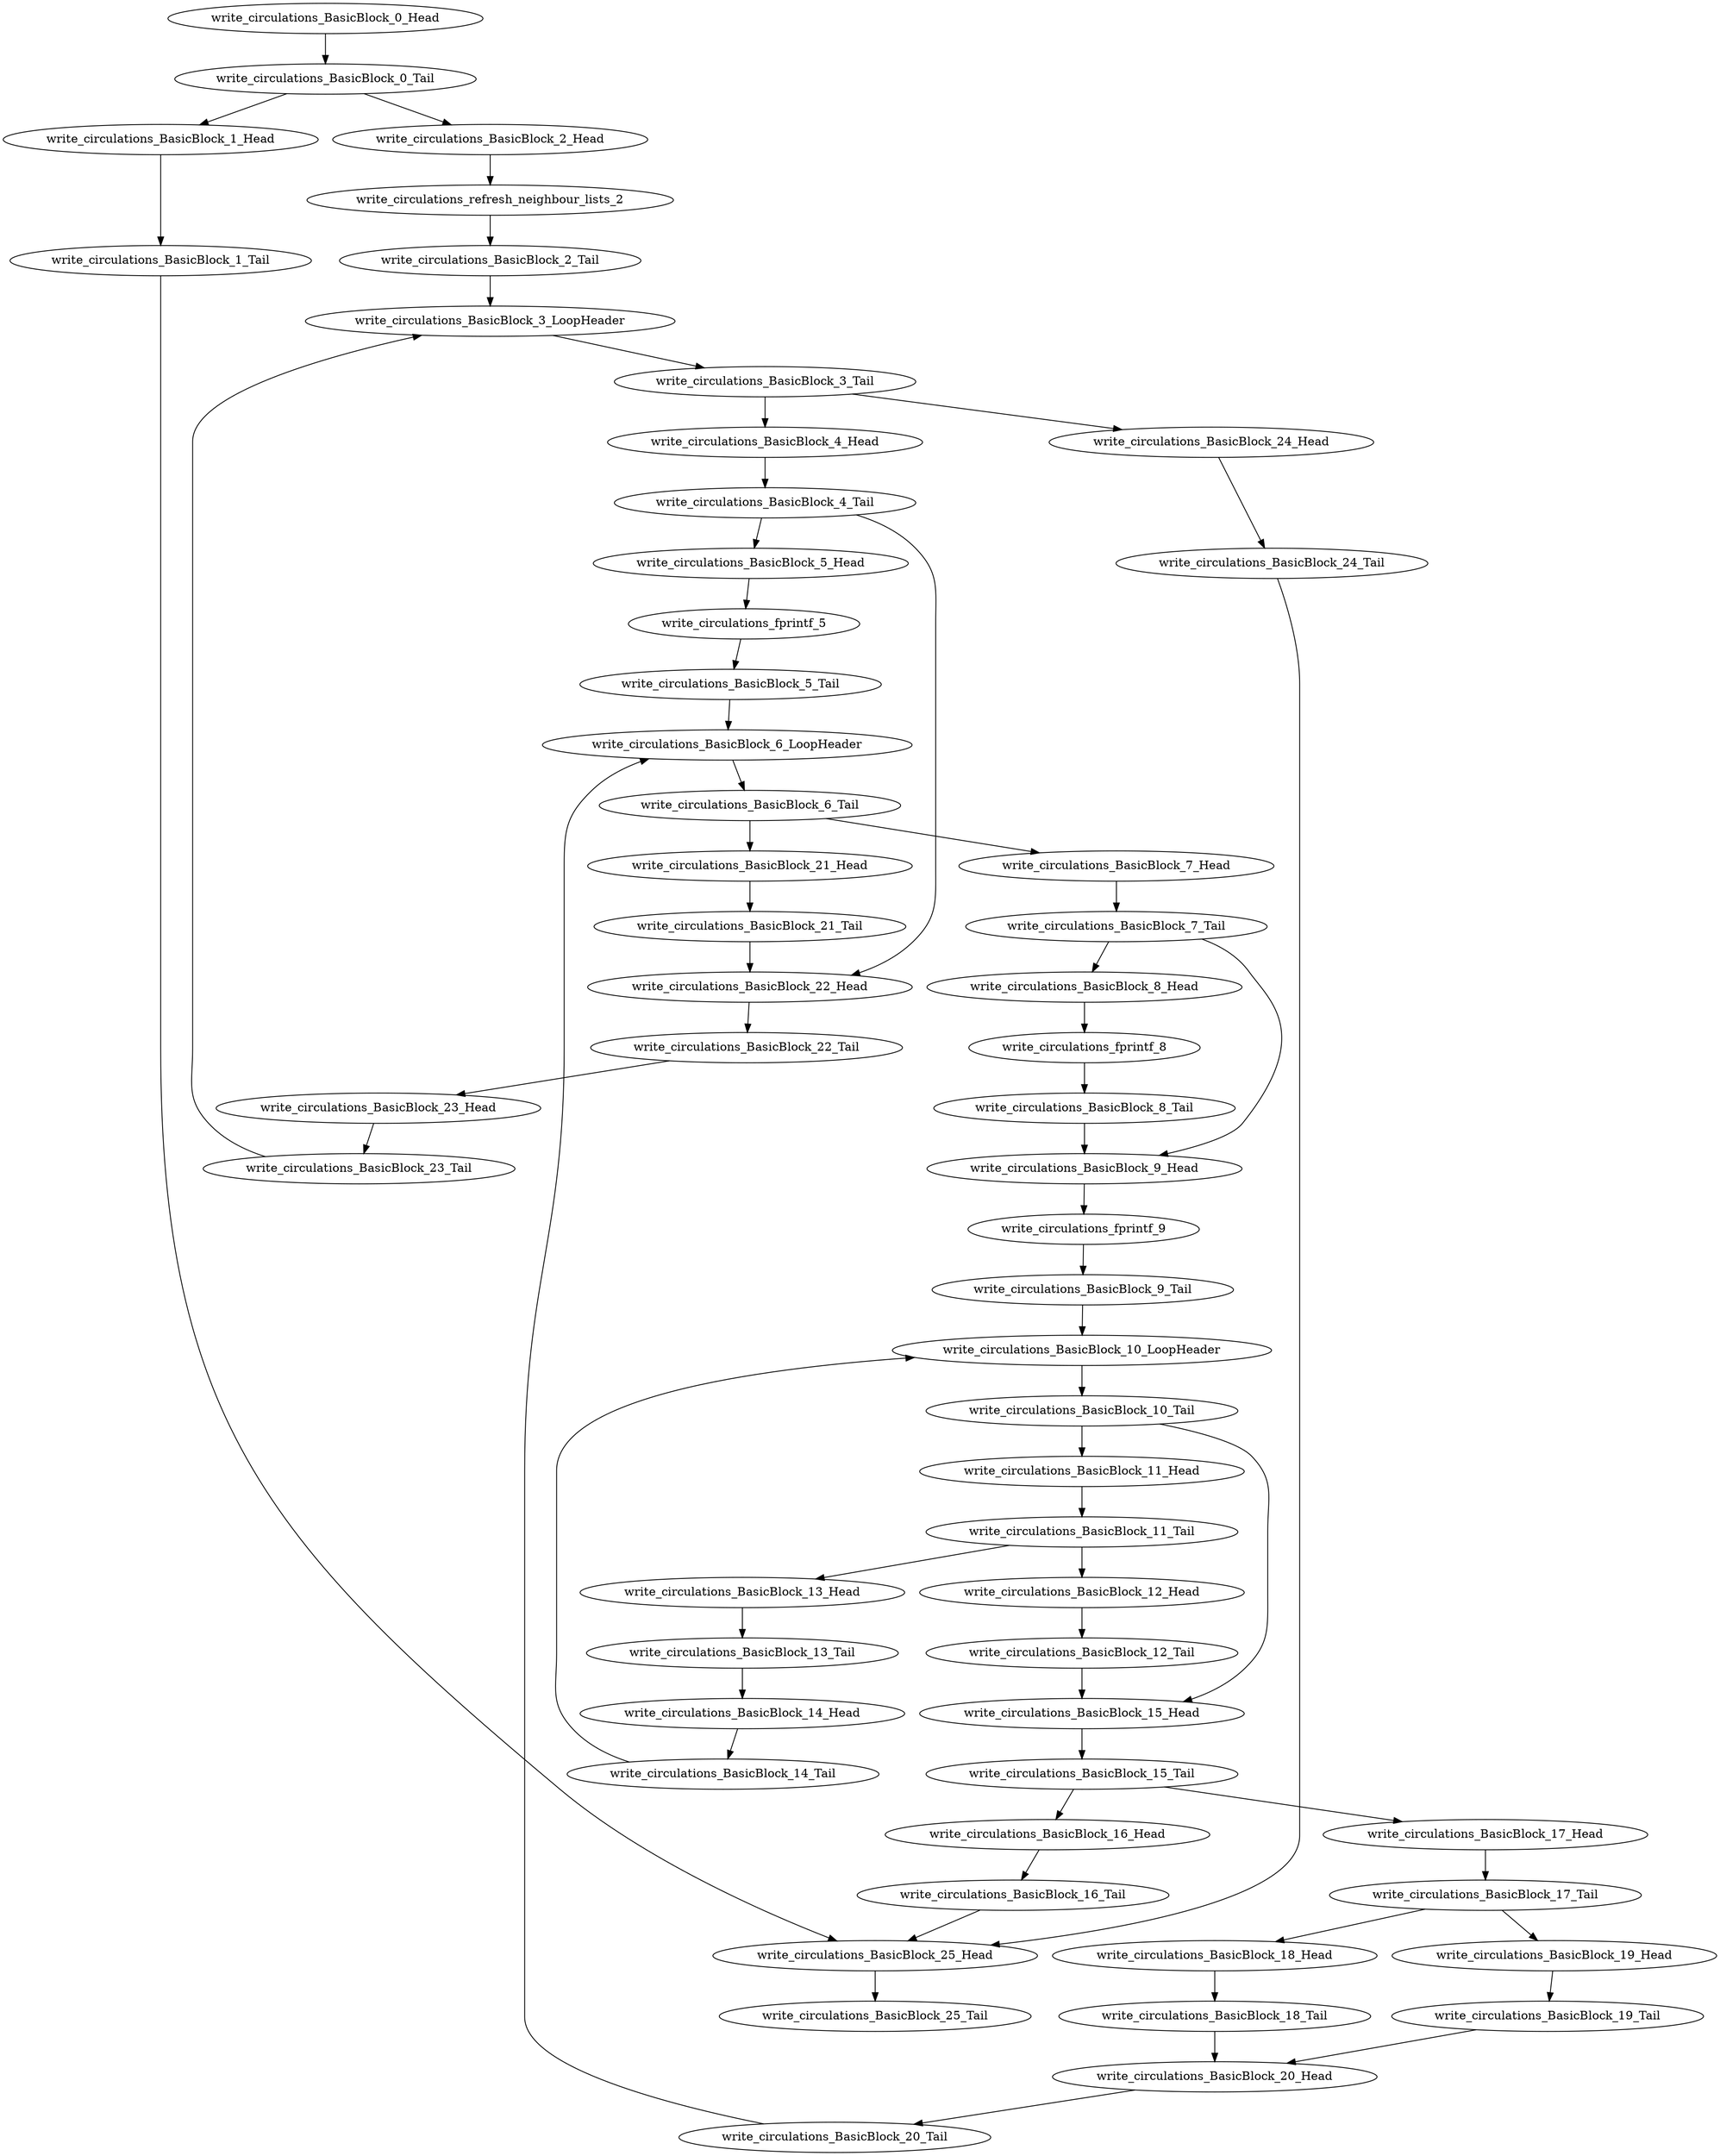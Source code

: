digraph G {
    "write_circulations_refresh_neighbour_lists_2" -> "write_circulations_BasicBlock_2_Tail"
    "write_circulations_BasicBlock_7_Head" -> "write_circulations_BasicBlock_7_Tail"
    "write_circulations_BasicBlock_0_Head" -> "write_circulations_BasicBlock_0_Tail"
    "write_circulations_BasicBlock_6_LoopHeader" -> "write_circulations_BasicBlock_6_Tail"
    "write_circulations_BasicBlock_18_Head" -> "write_circulations_BasicBlock_18_Tail"
    "write_circulations_BasicBlock_18_Tail" -> "write_circulations_BasicBlock_20_Head"
    "write_circulations_BasicBlock_2_Tail" -> "write_circulations_BasicBlock_3_LoopHeader"
    "write_circulations_BasicBlock_10_LoopHeader" -> "write_circulations_BasicBlock_10_Tail"
    "write_circulations_BasicBlock_13_Head" -> "write_circulations_BasicBlock_13_Tail"
    "write_circulations_BasicBlock_25_Head" -> "write_circulations_BasicBlock_25_Tail"
    "write_circulations_fprintf_9" -> "write_circulations_BasicBlock_9_Tail"
    "write_circulations_BasicBlock_12_Tail" -> "write_circulations_BasicBlock_15_Head"
    "write_circulations_BasicBlock_1_Tail" -> "write_circulations_BasicBlock_25_Head"
    "write_circulations_BasicBlock_23_Head" -> "write_circulations_BasicBlock_23_Tail"
    "write_circulations_BasicBlock_23_Tail" -> "write_circulations_BasicBlock_3_LoopHeader"
    "write_circulations_BasicBlock_2_Head" -> "write_circulations_refresh_neighbour_lists_2"
    "write_circulations_BasicBlock_5_Head" -> "write_circulations_fprintf_5"
    "write_circulations_BasicBlock_5_Tail" -> "write_circulations_BasicBlock_6_LoopHeader"
    "write_circulations_BasicBlock_4_Tail" -> "write_circulations_BasicBlock_5_Head"
    "write_circulations_BasicBlock_4_Tail" -> "write_circulations_BasicBlock_22_Head"
    "write_circulations_BasicBlock_13_Tail" -> "write_circulations_BasicBlock_14_Head"
    "write_circulations_BasicBlock_15_Head" -> "write_circulations_BasicBlock_15_Tail"
    "write_circulations_BasicBlock_16_Head" -> "write_circulations_BasicBlock_16_Tail"
    "write_circulations_fprintf_8" -> "write_circulations_BasicBlock_8_Tail"
    "write_circulations_BasicBlock_3_Tail" -> "write_circulations_BasicBlock_24_Head"
    "write_circulations_BasicBlock_3_Tail" -> "write_circulations_BasicBlock_4_Head"
    "write_circulations_BasicBlock_21_Tail" -> "write_circulations_BasicBlock_22_Head"
    "write_circulations_BasicBlock_7_Tail" -> "write_circulations_BasicBlock_9_Head"
    "write_circulations_BasicBlock_7_Tail" -> "write_circulations_BasicBlock_8_Head"
    "write_circulations_BasicBlock_8_Tail" -> "write_circulations_BasicBlock_9_Head"
    "write_circulations_BasicBlock_9_Head" -> "write_circulations_fprintf_9"
    "write_circulations_BasicBlock_17_Head" -> "write_circulations_BasicBlock_17_Tail"
    "write_circulations_BasicBlock_14_Tail" -> "write_circulations_BasicBlock_10_LoopHeader"
    "write_circulations_BasicBlock_14_Head" -> "write_circulations_BasicBlock_14_Tail"
    "write_circulations_BasicBlock_9_Tail" -> "write_circulations_BasicBlock_10_LoopHeader"
    "write_circulations_BasicBlock_12_Head" -> "write_circulations_BasicBlock_12_Tail"
    "write_circulations_BasicBlock_16_Tail" -> "write_circulations_BasicBlock_25_Head"
    "write_circulations_BasicBlock_11_Head" -> "write_circulations_BasicBlock_11_Tail"
    "write_circulations_BasicBlock_21_Head" -> "write_circulations_BasicBlock_21_Tail"
    "write_circulations_BasicBlock_24_Head" -> "write_circulations_BasicBlock_24_Tail"
    "write_circulations_BasicBlock_24_Tail" -> "write_circulations_BasicBlock_25_Head"
    "write_circulations_BasicBlock_8_Head" -> "write_circulations_fprintf_8"
    "write_circulations_BasicBlock_1_Head" -> "write_circulations_BasicBlock_1_Tail"
    "write_circulations_BasicBlock_10_Tail" -> "write_circulations_BasicBlock_15_Head"
    "write_circulations_BasicBlock_10_Tail" -> "write_circulations_BasicBlock_11_Head"
    "write_circulations_fprintf_5" -> "write_circulations_BasicBlock_5_Tail"
    "write_circulations_BasicBlock_15_Tail" -> "write_circulations_BasicBlock_16_Head"
    "write_circulations_BasicBlock_15_Tail" -> "write_circulations_BasicBlock_17_Head"
    "write_circulations_BasicBlock_19_Tail" -> "write_circulations_BasicBlock_20_Head"
    "write_circulations_BasicBlock_20_Head" -> "write_circulations_BasicBlock_20_Tail"
    "write_circulations_BasicBlock_22_Head" -> "write_circulations_BasicBlock_22_Tail"
    "write_circulations_BasicBlock_6_Tail" -> "write_circulations_BasicBlock_7_Head"
    "write_circulations_BasicBlock_6_Tail" -> "write_circulations_BasicBlock_21_Head"
    "write_circulations_BasicBlock_3_LoopHeader" -> "write_circulations_BasicBlock_3_Tail"
    "write_circulations_BasicBlock_4_Head" -> "write_circulations_BasicBlock_4_Tail"
    "write_circulations_BasicBlock_22_Tail" -> "write_circulations_BasicBlock_23_Head"
    "write_circulations_BasicBlock_0_Tail" -> "write_circulations_BasicBlock_2_Head"
    "write_circulations_BasicBlock_0_Tail" -> "write_circulations_BasicBlock_1_Head"
    "write_circulations_BasicBlock_20_Tail" -> "write_circulations_BasicBlock_6_LoopHeader"
    "write_circulations_BasicBlock_11_Tail" -> "write_circulations_BasicBlock_13_Head"
    "write_circulations_BasicBlock_11_Tail" -> "write_circulations_BasicBlock_12_Head"
    "write_circulations_BasicBlock_17_Tail" -> "write_circulations_BasicBlock_18_Head"
    "write_circulations_BasicBlock_17_Tail" -> "write_circulations_BasicBlock_19_Head"
    "write_circulations_BasicBlock_19_Head" -> "write_circulations_BasicBlock_19_Tail"
}
